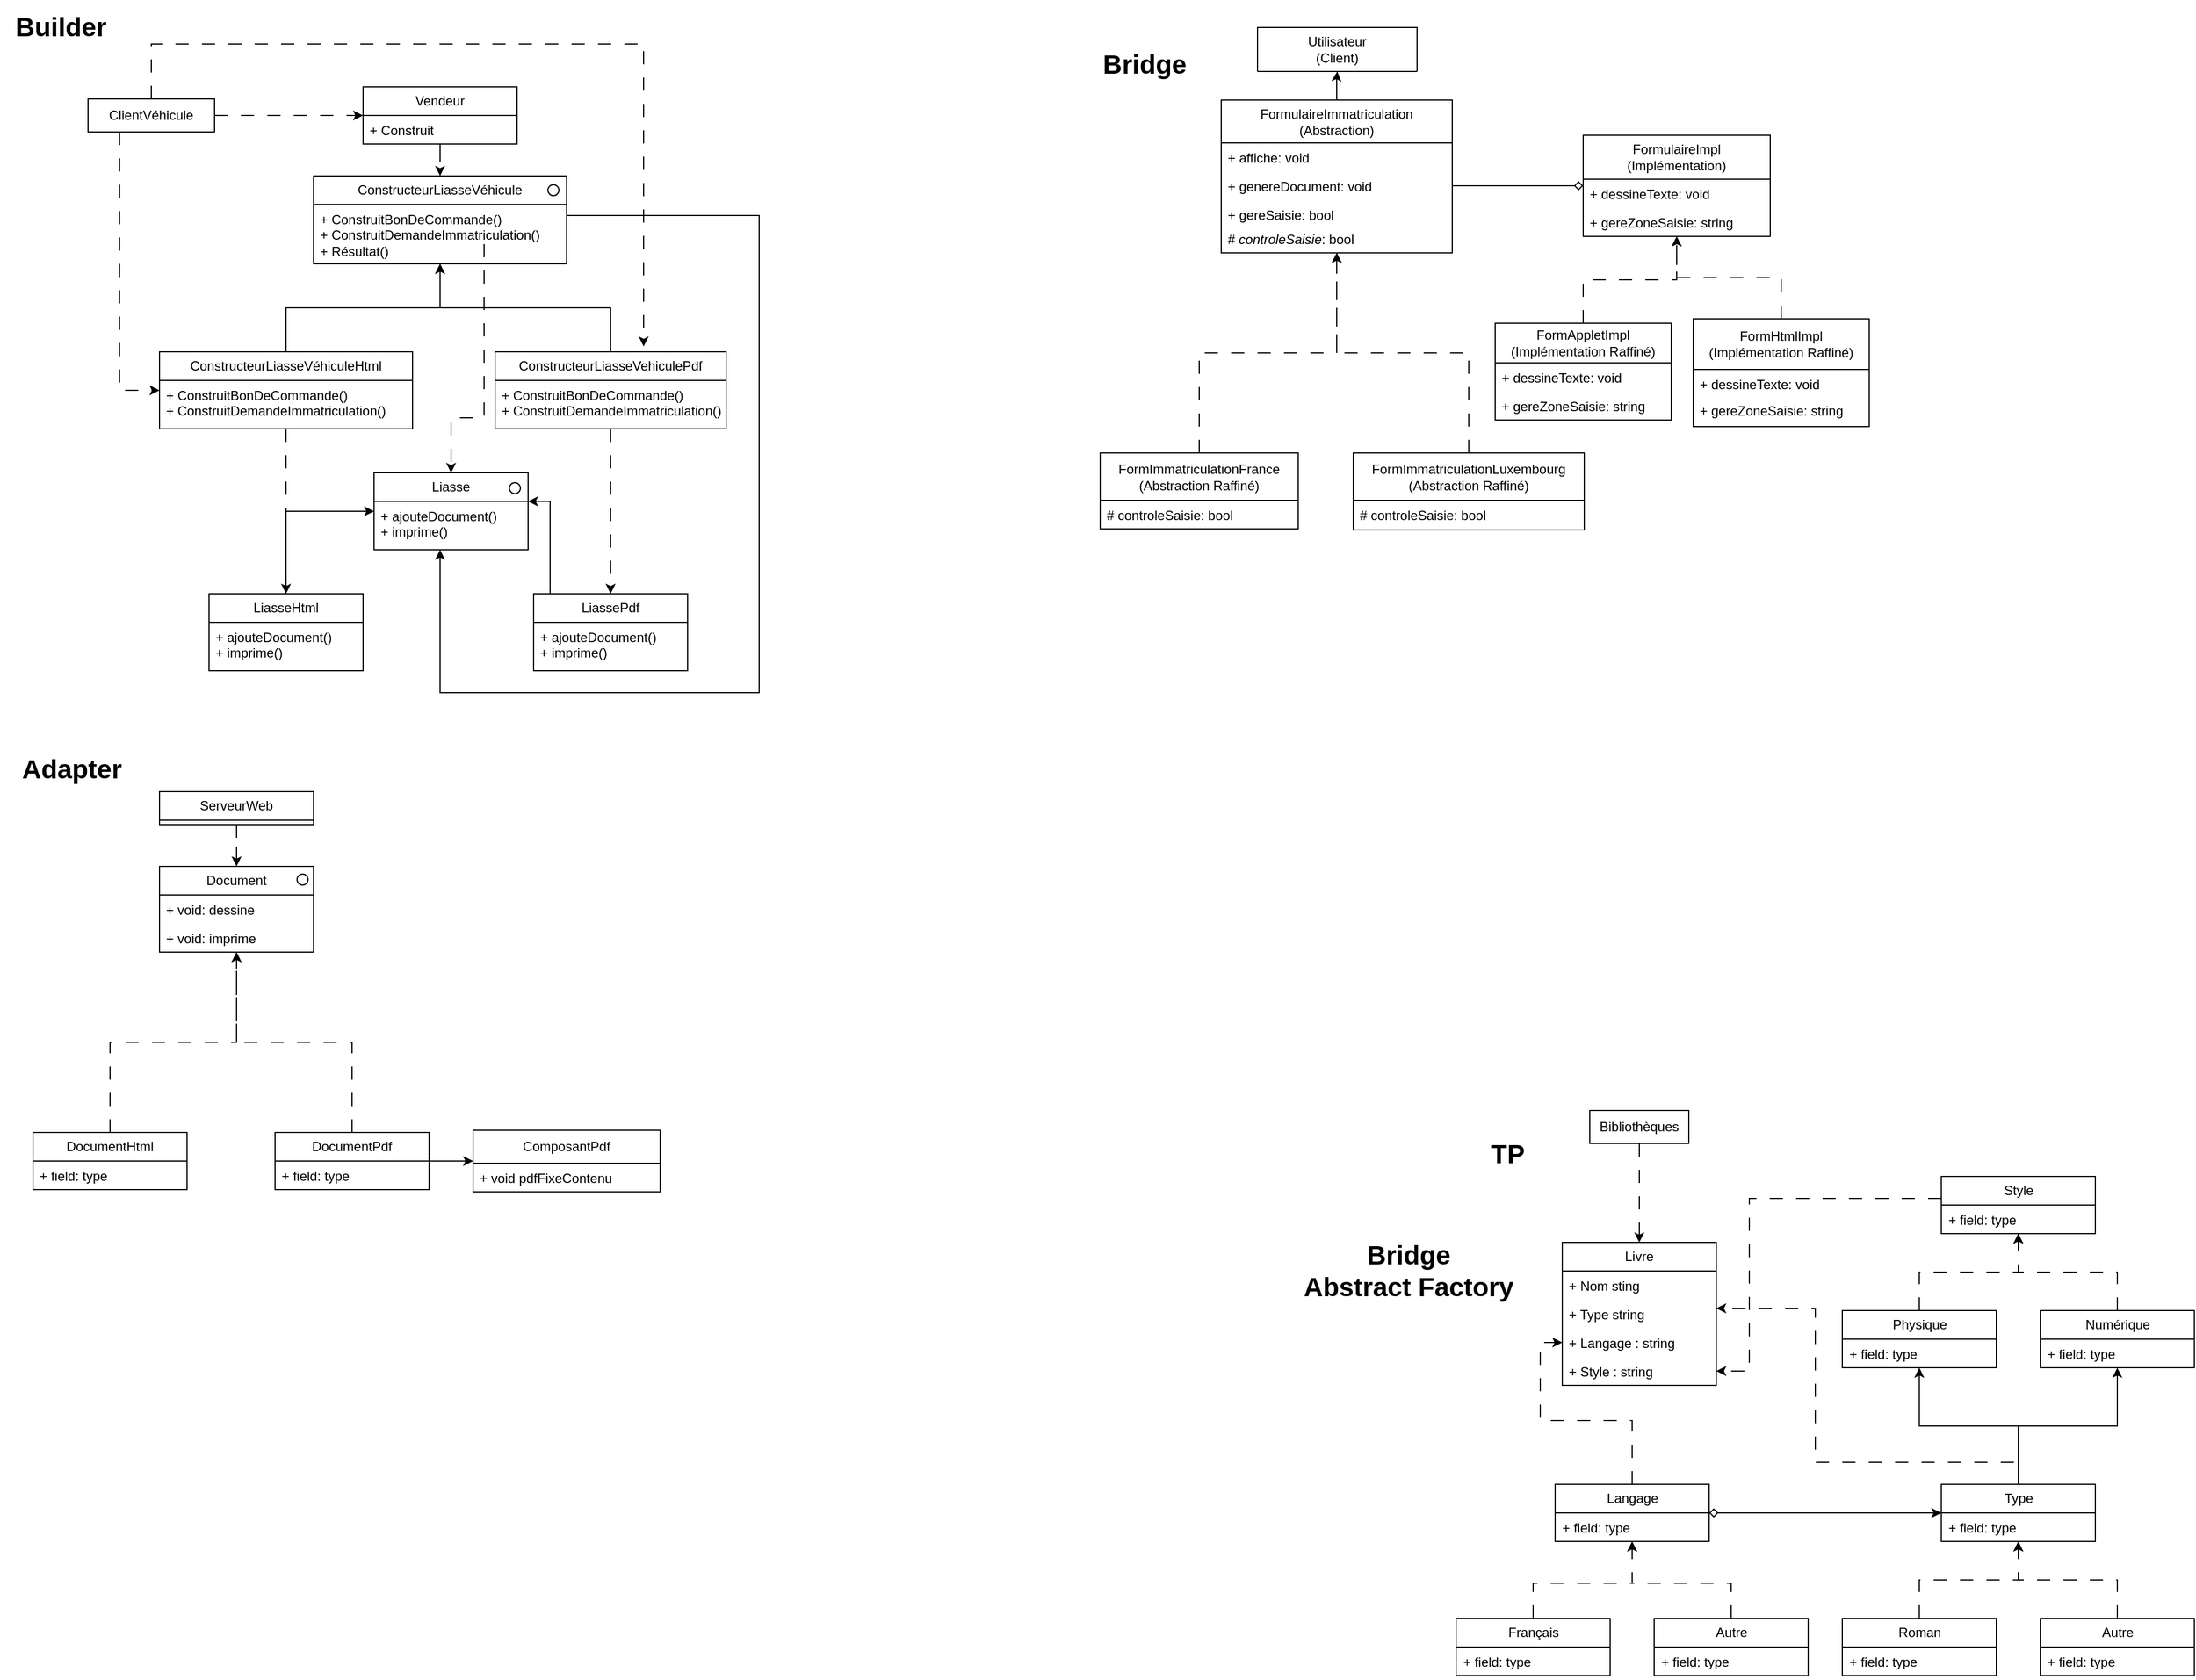 <mxfile version="22.1.4" type="device">
  <diagram name="Page-1" id="VkfnlF7qGmTDGDxlfwNi">
    <mxGraphModel dx="1500" dy="946" grid="1" gridSize="10" guides="1" tooltips="1" connect="1" arrows="1" fold="1" page="1" pageScale="1" pageWidth="1169" pageHeight="1654" background="none" math="0" shadow="0">
      <root>
        <mxCell id="0" />
        <mxCell id="1" parent="0" />
        <mxCell id="WMn6grZ0DW30NmEa86e4-182" style="edgeStyle=orthogonalEdgeStyle;rounded=0;orthogonalLoop=1;jettySize=auto;html=1;exitX=0.5;exitY=0;exitDx=0;exitDy=0;entryX=0.643;entryY=-0.069;entryDx=0;entryDy=0;entryPerimeter=0;dashed=1;dashPattern=12 12;" parent="1" source="WMn6grZ0DW30NmEa86e4-6" target="WMn6grZ0DW30NmEa86e4-174" edge="1">
          <mxGeometry relative="1" as="geometry">
            <mxPoint x="560" y="30" as="targetPoint" />
            <Array as="points">
              <mxPoint x="138" y="40" />
              <mxPoint x="585" y="40" />
            </Array>
          </mxGeometry>
        </mxCell>
        <mxCell id="WMn6grZ0DW30NmEa86e4-183" style="edgeStyle=orthogonalEdgeStyle;rounded=0;orthogonalLoop=1;jettySize=auto;html=1;exitX=0.25;exitY=1;exitDx=0;exitDy=0;entryX=0;entryY=0.5;entryDx=0;entryDy=0;dashed=1;dashPattern=12 12;" parent="1" source="WMn6grZ0DW30NmEa86e4-6" target="WMn6grZ0DW30NmEa86e4-172" edge="1">
          <mxGeometry relative="1" as="geometry" />
        </mxCell>
        <mxCell id="WMn6grZ0DW30NmEa86e4-195" style="edgeStyle=orthogonalEdgeStyle;rounded=0;orthogonalLoop=1;jettySize=auto;html=1;entryX=0;entryY=0.5;entryDx=0;entryDy=0;dashed=1;dashPattern=12 12;" parent="1" source="WMn6grZ0DW30NmEa86e4-6" target="WMn6grZ0DW30NmEa86e4-168" edge="1">
          <mxGeometry relative="1" as="geometry" />
        </mxCell>
        <mxCell id="WMn6grZ0DW30NmEa86e4-6" value="ClientVéhicule" style="html=1;whiteSpace=wrap;" parent="1" vertex="1">
          <mxGeometry x="80" y="90" width="115" height="30" as="geometry" />
        </mxCell>
        <mxCell id="WMn6grZ0DW30NmEa86e4-184" style="edgeStyle=orthogonalEdgeStyle;rounded=0;orthogonalLoop=1;jettySize=auto;html=1;entryX=0.5;entryY=0;entryDx=0;entryDy=0;dashed=1;dashPattern=12 12;" parent="1" source="WMn6grZ0DW30NmEa86e4-168" target="WMn6grZ0DW30NmEa86e4-170" edge="1">
          <mxGeometry relative="1" as="geometry" />
        </mxCell>
        <mxCell id="WMn6grZ0DW30NmEa86e4-168" value="Vendeur&lt;br&gt;" style="swimlane;fontStyle=0;childLayout=stackLayout;horizontal=1;startSize=26;fillColor=none;horizontalStack=0;resizeParent=1;resizeParentMax=0;resizeLast=0;collapsible=1;marginBottom=0;whiteSpace=wrap;html=1;" parent="1" vertex="1">
          <mxGeometry x="330" y="79" width="140" height="52" as="geometry" />
        </mxCell>
        <mxCell id="WMn6grZ0DW30NmEa86e4-169" value="+ Construit" style="text;strokeColor=none;fillColor=none;align=left;verticalAlign=top;spacingLeft=4;spacingRight=4;overflow=hidden;rotatable=0;points=[[0,0.5],[1,0.5]];portConstraint=eastwest;whiteSpace=wrap;html=1;" parent="WMn6grZ0DW30NmEa86e4-168" vertex="1">
          <mxGeometry y="26" width="140" height="26" as="geometry" />
        </mxCell>
        <mxCell id="WMn6grZ0DW30NmEa86e4-192" style="edgeStyle=orthogonalEdgeStyle;rounded=0;orthogonalLoop=1;jettySize=auto;html=1;" parent="1" source="WMn6grZ0DW30NmEa86e4-170" target="WMn6grZ0DW30NmEa86e4-176" edge="1">
          <mxGeometry relative="1" as="geometry">
            <mxPoint x="400" y="630" as="targetPoint" />
            <Array as="points">
              <mxPoint x="690" y="196" />
              <mxPoint x="690" y="630" />
              <mxPoint x="400" y="630" />
            </Array>
          </mxGeometry>
        </mxCell>
        <mxCell id="WMn6grZ0DW30NmEa86e4-170" value="ConstructeurLiasseVéhicule&lt;br&gt;" style="swimlane;fontStyle=0;childLayout=stackLayout;horizontal=1;startSize=26;fillColor=none;horizontalStack=0;resizeParent=1;resizeParentMax=0;resizeLast=0;collapsible=1;marginBottom=0;whiteSpace=wrap;html=1;" parent="1" vertex="1">
          <mxGeometry x="285" y="160" width="230" height="80" as="geometry" />
        </mxCell>
        <mxCell id="WMn6grZ0DW30NmEa86e4-171" value="+ ConstruitBonDeCommande()&lt;br&gt;+ ConstruitDemandeImmatriculation()&lt;br&gt;+ Résultat()" style="text;strokeColor=none;fillColor=none;align=left;verticalAlign=top;spacingLeft=4;spacingRight=4;overflow=hidden;rotatable=0;points=[[0,0.5],[1,0.5]];portConstraint=eastwest;whiteSpace=wrap;html=1;" parent="WMn6grZ0DW30NmEa86e4-170" vertex="1">
          <mxGeometry y="26" width="230" height="54" as="geometry" />
        </mxCell>
        <mxCell id="WMn6grZ0DW30NmEa86e4-185" style="edgeStyle=orthogonalEdgeStyle;rounded=0;orthogonalLoop=1;jettySize=auto;html=1;" parent="1" source="WMn6grZ0DW30NmEa86e4-172" target="WMn6grZ0DW30NmEa86e4-170" edge="1">
          <mxGeometry relative="1" as="geometry" />
        </mxCell>
        <mxCell id="WMn6grZ0DW30NmEa86e4-189" style="edgeStyle=orthogonalEdgeStyle;rounded=0;orthogonalLoop=1;jettySize=auto;html=1;entryX=0.5;entryY=0;entryDx=0;entryDy=0;dashed=1;dashPattern=12 12;" parent="1" source="WMn6grZ0DW30NmEa86e4-172" target="WMn6grZ0DW30NmEa86e4-178" edge="1">
          <mxGeometry relative="1" as="geometry" />
        </mxCell>
        <mxCell id="WMn6grZ0DW30NmEa86e4-172" value="ConstructeurLiasseVéhiculeHtml" style="swimlane;fontStyle=0;childLayout=stackLayout;horizontal=1;startSize=26;fillColor=none;horizontalStack=0;resizeParent=1;resizeParentMax=0;resizeLast=0;collapsible=1;marginBottom=0;whiteSpace=wrap;html=1;" parent="1" vertex="1">
          <mxGeometry x="145" y="320" width="230" height="70" as="geometry" />
        </mxCell>
        <mxCell id="WMn6grZ0DW30NmEa86e4-173" value="+ ConstruitBonDeCommande()&lt;br style=&quot;border-color: var(--border-color);&quot;&gt;+ ConstruitDemandeImmatriculation()" style="text;strokeColor=none;fillColor=none;align=left;verticalAlign=top;spacingLeft=4;spacingRight=4;overflow=hidden;rotatable=0;points=[[0,0.5],[1,0.5]];portConstraint=eastwest;whiteSpace=wrap;html=1;" parent="WMn6grZ0DW30NmEa86e4-172" vertex="1">
          <mxGeometry y="26" width="230" height="44" as="geometry" />
        </mxCell>
        <mxCell id="WMn6grZ0DW30NmEa86e4-186" style="edgeStyle=orthogonalEdgeStyle;rounded=0;orthogonalLoop=1;jettySize=auto;html=1;exitX=0.5;exitY=0;exitDx=0;exitDy=0;" parent="1" source="WMn6grZ0DW30NmEa86e4-174" target="WMn6grZ0DW30NmEa86e4-170" edge="1">
          <mxGeometry relative="1" as="geometry" />
        </mxCell>
        <mxCell id="WMn6grZ0DW30NmEa86e4-188" style="edgeStyle=orthogonalEdgeStyle;rounded=0;orthogonalLoop=1;jettySize=auto;html=1;entryX=0.5;entryY=0;entryDx=0;entryDy=0;dashed=1;dashPattern=12 12;" parent="1" source="WMn6grZ0DW30NmEa86e4-174" target="WMn6grZ0DW30NmEa86e4-180" edge="1">
          <mxGeometry relative="1" as="geometry" />
        </mxCell>
        <mxCell id="WMn6grZ0DW30NmEa86e4-174" value="ConstructeurLiasseVehiculePdf" style="swimlane;fontStyle=0;childLayout=stackLayout;horizontal=1;startSize=26;fillColor=none;horizontalStack=0;resizeParent=1;resizeParentMax=0;resizeLast=0;collapsible=1;marginBottom=0;whiteSpace=wrap;html=1;" parent="1" vertex="1">
          <mxGeometry x="450" y="320" width="210" height="70" as="geometry" />
        </mxCell>
        <mxCell id="WMn6grZ0DW30NmEa86e4-175" value="+ ConstruitBonDeCommande()&lt;br style=&quot;border-color: var(--border-color);&quot;&gt;+ ConstruitDemandeImmatriculation()" style="text;strokeColor=none;fillColor=none;align=left;verticalAlign=top;spacingLeft=4;spacingRight=4;overflow=hidden;rotatable=0;points=[[0,0.5],[1,0.5]];portConstraint=eastwest;whiteSpace=wrap;html=1;" parent="WMn6grZ0DW30NmEa86e4-174" vertex="1">
          <mxGeometry y="26" width="210" height="44" as="geometry" />
        </mxCell>
        <mxCell id="WMn6grZ0DW30NmEa86e4-176" value="Liasse" style="swimlane;fontStyle=0;childLayout=stackLayout;horizontal=1;startSize=26;fillColor=none;horizontalStack=0;resizeParent=1;resizeParentMax=0;resizeLast=0;collapsible=1;marginBottom=0;whiteSpace=wrap;html=1;" parent="1" vertex="1">
          <mxGeometry x="340" y="430" width="140" height="70" as="geometry" />
        </mxCell>
        <mxCell id="WMn6grZ0DW30NmEa86e4-177" value="+ ajouteDocument()&lt;br style=&quot;border-color: var(--border-color);&quot;&gt;+ imprime()" style="text;strokeColor=none;fillColor=none;align=left;verticalAlign=top;spacingLeft=4;spacingRight=4;overflow=hidden;rotatable=0;points=[[0,0.5],[1,0.5]];portConstraint=eastwest;whiteSpace=wrap;html=1;" parent="WMn6grZ0DW30NmEa86e4-176" vertex="1">
          <mxGeometry y="26" width="140" height="44" as="geometry" />
        </mxCell>
        <mxCell id="WMn6grZ0DW30NmEa86e4-194" style="edgeStyle=orthogonalEdgeStyle;rounded=0;orthogonalLoop=1;jettySize=auto;html=1;" parent="1" source="WMn6grZ0DW30NmEa86e4-178" target="WMn6grZ0DW30NmEa86e4-176" edge="1">
          <mxGeometry relative="1" as="geometry">
            <Array as="points">
              <mxPoint x="260" y="465" />
            </Array>
          </mxGeometry>
        </mxCell>
        <mxCell id="WMn6grZ0DW30NmEa86e4-178" value="LiasseHtml" style="swimlane;fontStyle=0;childLayout=stackLayout;horizontal=1;startSize=26;fillColor=none;horizontalStack=0;resizeParent=1;resizeParentMax=0;resizeLast=0;collapsible=1;marginBottom=0;whiteSpace=wrap;html=1;" parent="1" vertex="1">
          <mxGeometry x="190" y="540" width="140" height="70" as="geometry" />
        </mxCell>
        <mxCell id="WMn6grZ0DW30NmEa86e4-179" value="+ ajouteDocument()&lt;br&gt;+ imprime()" style="text;strokeColor=none;fillColor=none;align=left;verticalAlign=top;spacingLeft=4;spacingRight=4;overflow=hidden;rotatable=0;points=[[0,0.5],[1,0.5]];portConstraint=eastwest;whiteSpace=wrap;html=1;" parent="WMn6grZ0DW30NmEa86e4-178" vertex="1">
          <mxGeometry y="26" width="140" height="44" as="geometry" />
        </mxCell>
        <mxCell id="WMn6grZ0DW30NmEa86e4-190" style="edgeStyle=orthogonalEdgeStyle;rounded=0;orthogonalLoop=1;jettySize=auto;html=1;" parent="1" source="WMn6grZ0DW30NmEa86e4-180" target="WMn6grZ0DW30NmEa86e4-176" edge="1">
          <mxGeometry relative="1" as="geometry">
            <Array as="points">
              <mxPoint x="500" y="456" />
            </Array>
          </mxGeometry>
        </mxCell>
        <mxCell id="WMn6grZ0DW30NmEa86e4-180" value="LiassePdf" style="swimlane;fontStyle=0;childLayout=stackLayout;horizontal=1;startSize=26;fillColor=none;horizontalStack=0;resizeParent=1;resizeParentMax=0;resizeLast=0;collapsible=1;marginBottom=0;whiteSpace=wrap;html=1;" parent="1" vertex="1">
          <mxGeometry x="485" y="540" width="140" height="70" as="geometry" />
        </mxCell>
        <mxCell id="WMn6grZ0DW30NmEa86e4-181" value="+ ajouteDocument()&lt;br style=&quot;border-color: var(--border-color);&quot;&gt;+ imprime()" style="text;strokeColor=none;fillColor=none;align=left;verticalAlign=top;spacingLeft=4;spacingRight=4;overflow=hidden;rotatable=0;points=[[0,0.5],[1,0.5]];portConstraint=eastwest;whiteSpace=wrap;html=1;" parent="WMn6grZ0DW30NmEa86e4-180" vertex="1">
          <mxGeometry y="26" width="140" height="44" as="geometry" />
        </mxCell>
        <mxCell id="WMn6grZ0DW30NmEa86e4-187" style="edgeStyle=orthogonalEdgeStyle;rounded=0;orthogonalLoop=1;jettySize=auto;html=1;entryX=0.5;entryY=0;entryDx=0;entryDy=0;dashed=1;dashPattern=12 12;" parent="1" edge="1">
          <mxGeometry relative="1" as="geometry">
            <mxPoint x="440" y="222" as="sourcePoint" />
            <mxPoint x="410" y="430" as="targetPoint" />
            <Array as="points">
              <mxPoint x="440" y="380" />
              <mxPoint x="410" y="380" />
            </Array>
          </mxGeometry>
        </mxCell>
        <mxCell id="WMn6grZ0DW30NmEa86e4-197" value="" style="ellipse;whiteSpace=wrap;html=1;aspect=fixed;" parent="1" vertex="1">
          <mxGeometry x="498" y="168" width="10" height="10" as="geometry" />
        </mxCell>
        <mxCell id="WMn6grZ0DW30NmEa86e4-198" value="" style="ellipse;whiteSpace=wrap;html=1;aspect=fixed;" parent="1" vertex="1">
          <mxGeometry x="463" y="439" width="10" height="10" as="geometry" />
        </mxCell>
        <mxCell id="WMn6grZ0DW30NmEa86e4-200" value="Builder" style="text;strokeColor=none;fillColor=none;html=1;fontSize=24;fontStyle=1;verticalAlign=middle;align=center;" parent="1" vertex="1">
          <mxGeometry width="110" height="50" as="geometry" />
        </mxCell>
        <mxCell id="WMn6grZ0DW30NmEa86e4-201" value="Adapter" style="text;strokeColor=none;fillColor=none;html=1;fontSize=24;fontStyle=1;verticalAlign=middle;align=center;" parent="1" vertex="1">
          <mxGeometry y="680" width="130" height="40" as="geometry" />
        </mxCell>
        <mxCell id="WMn6grZ0DW30NmEa86e4-226" style="edgeStyle=orthogonalEdgeStyle;rounded=0;orthogonalLoop=1;jettySize=auto;html=1;dashed=1;dashPattern=12 12;" parent="1" source="WMn6grZ0DW30NmEa86e4-202" target="WMn6grZ0DW30NmEa86e4-206" edge="1">
          <mxGeometry relative="1" as="geometry" />
        </mxCell>
        <mxCell id="WMn6grZ0DW30NmEa86e4-202" value="ServeurWeb" style="swimlane;fontStyle=0;childLayout=stackLayout;horizontal=1;startSize=26;fillColor=none;horizontalStack=0;resizeParent=1;resizeParentMax=0;resizeLast=0;collapsible=1;marginBottom=0;whiteSpace=wrap;html=1;" parent="1" vertex="1">
          <mxGeometry x="145" y="720" width="140" height="30" as="geometry" />
        </mxCell>
        <mxCell id="WMn6grZ0DW30NmEa86e4-206" value="Document" style="swimlane;fontStyle=0;childLayout=stackLayout;horizontal=1;startSize=26;fillColor=none;horizontalStack=0;resizeParent=1;resizeParentMax=0;resizeLast=0;collapsible=1;marginBottom=0;whiteSpace=wrap;html=1;" parent="1" vertex="1">
          <mxGeometry x="145" y="788" width="140" height="78" as="geometry" />
        </mxCell>
        <mxCell id="WMn6grZ0DW30NmEa86e4-207" value="+ void: dessine" style="text;strokeColor=none;fillColor=none;align=left;verticalAlign=top;spacingLeft=4;spacingRight=4;overflow=hidden;rotatable=0;points=[[0,0.5],[1,0.5]];portConstraint=eastwest;whiteSpace=wrap;html=1;" parent="WMn6grZ0DW30NmEa86e4-206" vertex="1">
          <mxGeometry y="26" width="140" height="26" as="geometry" />
        </mxCell>
        <mxCell id="WMn6grZ0DW30NmEa86e4-208" value="+ void: imprime" style="text;strokeColor=none;fillColor=none;align=left;verticalAlign=top;spacingLeft=4;spacingRight=4;overflow=hidden;rotatable=0;points=[[0,0.5],[1,0.5]];portConstraint=eastwest;whiteSpace=wrap;html=1;" parent="WMn6grZ0DW30NmEa86e4-206" vertex="1">
          <mxGeometry y="52" width="140" height="26" as="geometry" />
        </mxCell>
        <mxCell id="WMn6grZ0DW30NmEa86e4-210" value="ComposantPdf" style="swimlane;fontStyle=0;childLayout=stackLayout;horizontal=1;startSize=30;fillColor=none;horizontalStack=0;resizeParent=1;resizeParentMax=0;resizeLast=0;collapsible=1;marginBottom=0;whiteSpace=wrap;html=1;" parent="1" vertex="1">
          <mxGeometry x="430" y="1028" width="170" height="56" as="geometry" />
        </mxCell>
        <mxCell id="WMn6grZ0DW30NmEa86e4-212" value="+&amp;nbsp;void pdfFixeContenu" style="text;strokeColor=none;fillColor=none;align=left;verticalAlign=top;spacingLeft=4;spacingRight=4;overflow=hidden;rotatable=0;points=[[0,0.5],[1,0.5]];portConstraint=eastwest;whiteSpace=wrap;html=1;" parent="WMn6grZ0DW30NmEa86e4-210" vertex="1">
          <mxGeometry y="30" width="170" height="26" as="geometry" />
        </mxCell>
        <mxCell id="WMn6grZ0DW30NmEa86e4-224" style="edgeStyle=orthogonalEdgeStyle;rounded=0;orthogonalLoop=1;jettySize=auto;html=1;dashed=1;dashPattern=12 12;" parent="1" source="WMn6grZ0DW30NmEa86e4-214" target="WMn6grZ0DW30NmEa86e4-206" edge="1">
          <mxGeometry relative="1" as="geometry" />
        </mxCell>
        <mxCell id="WMn6grZ0DW30NmEa86e4-214" value="DocumentHtml" style="swimlane;fontStyle=0;childLayout=stackLayout;horizontal=1;startSize=26;fillColor=none;horizontalStack=0;resizeParent=1;resizeParentMax=0;resizeLast=0;collapsible=1;marginBottom=0;whiteSpace=wrap;html=1;" parent="1" vertex="1">
          <mxGeometry x="30" y="1030" width="140" height="52" as="geometry" />
        </mxCell>
        <mxCell id="WMn6grZ0DW30NmEa86e4-215" value="+ field: type" style="text;strokeColor=none;fillColor=none;align=left;verticalAlign=top;spacingLeft=4;spacingRight=4;overflow=hidden;rotatable=0;points=[[0,0.5],[1,0.5]];portConstraint=eastwest;whiteSpace=wrap;html=1;" parent="WMn6grZ0DW30NmEa86e4-214" vertex="1">
          <mxGeometry y="26" width="140" height="26" as="geometry" />
        </mxCell>
        <mxCell id="WMn6grZ0DW30NmEa86e4-223" style="edgeStyle=orthogonalEdgeStyle;rounded=0;orthogonalLoop=1;jettySize=auto;html=1;exitX=0.5;exitY=0;exitDx=0;exitDy=0;dashed=1;dashPattern=12 12;" parent="1" source="WMn6grZ0DW30NmEa86e4-218" target="WMn6grZ0DW30NmEa86e4-206" edge="1">
          <mxGeometry relative="1" as="geometry" />
        </mxCell>
        <mxCell id="WMn6grZ0DW30NmEa86e4-229" style="edgeStyle=orthogonalEdgeStyle;rounded=0;orthogonalLoop=1;jettySize=auto;html=1;exitX=1;exitY=0.5;exitDx=0;exitDy=0;" parent="1" source="WMn6grZ0DW30NmEa86e4-218" target="WMn6grZ0DW30NmEa86e4-210" edge="1">
          <mxGeometry relative="1" as="geometry" />
        </mxCell>
        <mxCell id="WMn6grZ0DW30NmEa86e4-218" value="DocumentPdf" style="swimlane;fontStyle=0;childLayout=stackLayout;horizontal=1;startSize=26;fillColor=none;horizontalStack=0;resizeParent=1;resizeParentMax=0;resizeLast=0;collapsible=1;marginBottom=0;whiteSpace=wrap;html=1;" parent="1" vertex="1">
          <mxGeometry x="250" y="1030" width="140" height="52" as="geometry" />
        </mxCell>
        <mxCell id="WMn6grZ0DW30NmEa86e4-219" value="+ field: type" style="text;strokeColor=none;fillColor=none;align=left;verticalAlign=top;spacingLeft=4;spacingRight=4;overflow=hidden;rotatable=0;points=[[0,0.5],[1,0.5]];portConstraint=eastwest;whiteSpace=wrap;html=1;" parent="WMn6grZ0DW30NmEa86e4-218" vertex="1">
          <mxGeometry y="26" width="140" height="26" as="geometry" />
        </mxCell>
        <mxCell id="WMn6grZ0DW30NmEa86e4-228" value="" style="ellipse;whiteSpace=wrap;html=1;aspect=fixed;" parent="1" vertex="1">
          <mxGeometry x="270" y="795" width="10" height="10" as="geometry" />
        </mxCell>
        <mxCell id="WMn6grZ0DW30NmEa86e4-230" value="Bridge" style="text;strokeColor=none;fillColor=none;html=1;fontSize=24;fontStyle=1;verticalAlign=middle;align=center;" parent="1" vertex="1">
          <mxGeometry x="1000" y="39" width="80" height="40" as="geometry" />
        </mxCell>
        <mxCell id="WMn6grZ0DW30NmEa86e4-231" value="Utilisateur&lt;br&gt;(Client)" style="swimlane;fontStyle=0;childLayout=stackLayout;horizontal=1;startSize=40;fillColor=none;horizontalStack=0;resizeParent=1;resizeParentMax=0;resizeLast=0;collapsible=1;marginBottom=0;whiteSpace=wrap;html=1;" parent="1" vertex="1">
          <mxGeometry x="1143" y="25" width="145" height="40" as="geometry" />
        </mxCell>
        <mxCell id="WMn6grZ0DW30NmEa86e4-271" style="edgeStyle=orthogonalEdgeStyle;rounded=0;orthogonalLoop=1;jettySize=auto;html=1;dashed=1;dashPattern=12 12;" parent="1" source="WMn6grZ0DW30NmEa86e4-235" target="WMn6grZ0DW30NmEa86e4-248" edge="1">
          <mxGeometry relative="1" as="geometry" />
        </mxCell>
        <mxCell id="WMn6grZ0DW30NmEa86e4-235" value="FormImmatriculationFrance&lt;br&gt;(Abstraction Raffiné)" style="swimlane;fontStyle=0;childLayout=stackLayout;horizontal=1;startSize=43;fillColor=none;horizontalStack=0;resizeParent=1;resizeParentMax=0;resizeLast=0;collapsible=1;marginBottom=0;whiteSpace=wrap;html=1;" parent="1" vertex="1">
          <mxGeometry x="1000" y="412" width="180" height="69" as="geometry" />
        </mxCell>
        <mxCell id="WMn6grZ0DW30NmEa86e4-236" value="# controleSaisie: bool" style="text;strokeColor=none;fillColor=none;align=left;verticalAlign=top;spacingLeft=4;spacingRight=4;overflow=hidden;rotatable=0;points=[[0,0.5],[1,0.5]];portConstraint=eastwest;whiteSpace=wrap;html=1;" parent="WMn6grZ0DW30NmEa86e4-235" vertex="1">
          <mxGeometry y="43" width="180" height="26" as="geometry" />
        </mxCell>
        <mxCell id="WMn6grZ0DW30NmEa86e4-257" style="edgeStyle=orthogonalEdgeStyle;rounded=0;orthogonalLoop=1;jettySize=auto;html=1;dashed=1;dashPattern=12 12;" parent="1" source="WMn6grZ0DW30NmEa86e4-239" target="WMn6grZ0DW30NmEa86e4-252" edge="1">
          <mxGeometry relative="1" as="geometry" />
        </mxCell>
        <mxCell id="WMn6grZ0DW30NmEa86e4-239" value="FormHtmlImpl&lt;br&gt;(Implémentation Raffiné)" style="swimlane;fontStyle=0;childLayout=stackLayout;horizontal=1;startSize=46;fillColor=none;horizontalStack=0;resizeParent=1;resizeParentMax=0;resizeLast=0;collapsible=1;marginBottom=0;whiteSpace=wrap;html=1;" parent="1" vertex="1">
          <mxGeometry x="1539" y="290" width="160" height="98" as="geometry" />
        </mxCell>
        <mxCell id="WMn6grZ0DW30NmEa86e4-240" value="+ dessineTexte: void" style="text;strokeColor=none;fillColor=none;align=left;verticalAlign=top;spacingLeft=4;spacingRight=4;overflow=hidden;rotatable=0;points=[[0,0.5],[1,0.5]];portConstraint=eastwest;whiteSpace=wrap;html=1;" parent="WMn6grZ0DW30NmEa86e4-239" vertex="1">
          <mxGeometry y="46" width="160" height="24" as="geometry" />
        </mxCell>
        <mxCell id="WMn6grZ0DW30NmEa86e4-241" value="+&amp;nbsp;gereZoneSaisie: string" style="text;strokeColor=none;fillColor=none;align=left;verticalAlign=top;spacingLeft=4;spacingRight=4;overflow=hidden;rotatable=0;points=[[0,0.5],[1,0.5]];portConstraint=eastwest;whiteSpace=wrap;html=1;" parent="WMn6grZ0DW30NmEa86e4-239" vertex="1">
          <mxGeometry y="70" width="160" height="28" as="geometry" />
        </mxCell>
        <mxCell id="WMn6grZ0DW30NmEa86e4-270" style="edgeStyle=orthogonalEdgeStyle;rounded=0;orthogonalLoop=1;jettySize=auto;html=1;dashed=1;dashPattern=12 12;" parent="1" source="WMn6grZ0DW30NmEa86e4-242" target="WMn6grZ0DW30NmEa86e4-248" edge="1">
          <mxGeometry relative="1" as="geometry" />
        </mxCell>
        <mxCell id="WMn6grZ0DW30NmEa86e4-242" value="FormImmatriculationLuxembourg&lt;br&gt;(Abstraction Raffiné)" style="swimlane;fontStyle=0;childLayout=stackLayout;horizontal=1;startSize=43;fillColor=none;horizontalStack=0;resizeParent=1;resizeParentMax=0;resizeLast=0;collapsible=1;marginBottom=0;whiteSpace=wrap;html=1;" parent="1" vertex="1">
          <mxGeometry x="1230" y="412" width="210" height="70" as="geometry" />
        </mxCell>
        <mxCell id="WMn6grZ0DW30NmEa86e4-243" value="# controleSaisie&lt;span style=&quot;background-color: initial;&quot;&gt;: bool&lt;/span&gt;" style="text;strokeColor=none;fillColor=none;align=left;verticalAlign=top;spacingLeft=4;spacingRight=4;overflow=hidden;rotatable=0;points=[[0,0.5],[1,0.5]];portConstraint=eastwest;whiteSpace=wrap;html=1;" parent="WMn6grZ0DW30NmEa86e4-242" vertex="1">
          <mxGeometry y="43" width="210" height="27" as="geometry" />
        </mxCell>
        <mxCell id="WMn6grZ0DW30NmEa86e4-265" style="edgeStyle=orthogonalEdgeStyle;rounded=0;orthogonalLoop=1;jettySize=auto;html=1;dashed=1;dashPattern=12 12;" parent="1" source="WMn6grZ0DW30NmEa86e4-245" target="WMn6grZ0DW30NmEa86e4-252" edge="1">
          <mxGeometry relative="1" as="geometry" />
        </mxCell>
        <mxCell id="WMn6grZ0DW30NmEa86e4-245" value="FormAppletImpl&lt;br&gt;(Implémentation Raffiné)" style="swimlane;fontStyle=0;childLayout=stackLayout;horizontal=1;startSize=36;fillColor=none;horizontalStack=0;resizeParent=1;resizeParentMax=0;resizeLast=0;collapsible=1;marginBottom=0;whiteSpace=wrap;html=1;" parent="1" vertex="1">
          <mxGeometry x="1359" y="294" width="160" height="88" as="geometry" />
        </mxCell>
        <mxCell id="WMn6grZ0DW30NmEa86e4-246" value="+ dessineTexte: void" style="text;strokeColor=none;fillColor=none;align=left;verticalAlign=top;spacingLeft=4;spacingRight=4;overflow=hidden;rotatable=0;points=[[0,0.5],[1,0.5]];portConstraint=eastwest;whiteSpace=wrap;html=1;" parent="WMn6grZ0DW30NmEa86e4-245" vertex="1">
          <mxGeometry y="36" width="160" height="26" as="geometry" />
        </mxCell>
        <mxCell id="WMn6grZ0DW30NmEa86e4-247" value="+&amp;nbsp;gereZoneSaisie: string" style="text;strokeColor=none;fillColor=none;align=left;verticalAlign=top;spacingLeft=4;spacingRight=4;overflow=hidden;rotatable=0;points=[[0,0.5],[1,0.5]];portConstraint=eastwest;whiteSpace=wrap;html=1;" parent="WMn6grZ0DW30NmEa86e4-245" vertex="1">
          <mxGeometry y="62" width="160" height="26" as="geometry" />
        </mxCell>
        <mxCell id="WMn6grZ0DW30NmEa86e4-261" style="edgeStyle=orthogonalEdgeStyle;rounded=0;orthogonalLoop=1;jettySize=auto;html=1;" parent="1" source="WMn6grZ0DW30NmEa86e4-248" target="WMn6grZ0DW30NmEa86e4-231" edge="1">
          <mxGeometry relative="1" as="geometry" />
        </mxCell>
        <mxCell id="WMn6grZ0DW30NmEa86e4-248" value="FormulaireImmatriculation&lt;br&gt;(Abstraction)" style="swimlane;fontStyle=0;childLayout=stackLayout;horizontal=1;startSize=39;fillColor=none;horizontalStack=0;resizeParent=1;resizeParentMax=0;resizeLast=0;collapsible=1;marginBottom=0;whiteSpace=wrap;html=1;" parent="1" vertex="1">
          <mxGeometry x="1110" y="91" width="210" height="139" as="geometry" />
        </mxCell>
        <mxCell id="WMn6grZ0DW30NmEa86e4-249" value="+&amp;nbsp;affiche&lt;span style=&quot;background-color: initial;&quot;&gt;: void&lt;/span&gt;" style="text;strokeColor=none;fillColor=none;align=left;verticalAlign=top;spacingLeft=4;spacingRight=4;overflow=hidden;rotatable=0;points=[[0,0.5],[1,0.5]];portConstraint=eastwest;whiteSpace=wrap;html=1;" parent="WMn6grZ0DW30NmEa86e4-248" vertex="1">
          <mxGeometry y="39" width="210" height="26" as="geometry" />
        </mxCell>
        <mxCell id="WMn6grZ0DW30NmEa86e4-250" value="+&amp;nbsp;genereDocument&lt;span style=&quot;background-color: initial;&quot;&gt;: void&lt;/span&gt;" style="text;strokeColor=none;fillColor=none;align=left;verticalAlign=top;spacingLeft=4;spacingRight=4;overflow=hidden;rotatable=0;points=[[0,0.5],[1,0.5]];portConstraint=eastwest;whiteSpace=wrap;html=1;" parent="WMn6grZ0DW30NmEa86e4-248" vertex="1">
          <mxGeometry y="65" width="210" height="26" as="geometry" />
        </mxCell>
        <mxCell id="WMn6grZ0DW30NmEa86e4-251" value="+&amp;nbsp;gereSaisie&lt;span style=&quot;background-color: initial;&quot;&gt;: bool&lt;/span&gt;" style="text;strokeColor=none;fillColor=none;align=left;verticalAlign=top;spacingLeft=4;spacingRight=4;overflow=hidden;rotatable=0;points=[[0,0.5],[1,0.5]];portConstraint=eastwest;whiteSpace=wrap;html=1;" parent="WMn6grZ0DW30NmEa86e4-248" vertex="1">
          <mxGeometry y="91" width="210" height="22" as="geometry" />
        </mxCell>
        <mxCell id="WMn6grZ0DW30NmEa86e4-266" value="# &lt;i&gt;controleSaisie&lt;/i&gt;&lt;span style=&quot;background-color: initial;&quot;&gt;: bool&lt;/span&gt;" style="text;strokeColor=none;fillColor=none;align=left;verticalAlign=top;spacingLeft=4;spacingRight=4;overflow=hidden;rotatable=0;points=[[0,0.5],[1,0.5]];portConstraint=eastwest;whiteSpace=wrap;html=1;" parent="WMn6grZ0DW30NmEa86e4-248" vertex="1">
          <mxGeometry y="113" width="210" height="26" as="geometry" />
        </mxCell>
        <mxCell id="WMn6grZ0DW30NmEa86e4-252" value="FormulaireImpl&lt;br&gt;(Implémentation)" style="swimlane;fontStyle=0;childLayout=stackLayout;horizontal=1;startSize=40;fillColor=none;horizontalStack=0;resizeParent=1;resizeParentMax=0;resizeLast=0;collapsible=1;marginBottom=0;whiteSpace=wrap;html=1;" parent="1" vertex="1">
          <mxGeometry x="1439" y="123" width="170" height="92" as="geometry" />
        </mxCell>
        <mxCell id="WMn6grZ0DW30NmEa86e4-254" value="+ dessineTexte: void" style="text;strokeColor=none;fillColor=none;align=left;verticalAlign=top;spacingLeft=4;spacingRight=4;overflow=hidden;rotatable=0;points=[[0,0.5],[1,0.5]];portConstraint=eastwest;whiteSpace=wrap;html=1;" parent="WMn6grZ0DW30NmEa86e4-252" vertex="1">
          <mxGeometry y="40" width="170" height="26" as="geometry" />
        </mxCell>
        <mxCell id="WMn6grZ0DW30NmEa86e4-255" value="+&amp;nbsp;gereZoneSaisie: string" style="text;strokeColor=none;fillColor=none;align=left;verticalAlign=top;spacingLeft=4;spacingRight=4;overflow=hidden;rotatable=0;points=[[0,0.5],[1,0.5]];portConstraint=eastwest;whiteSpace=wrap;html=1;" parent="WMn6grZ0DW30NmEa86e4-252" vertex="1">
          <mxGeometry y="66" width="170" height="26" as="geometry" />
        </mxCell>
        <mxCell id="WMn6grZ0DW30NmEa86e4-272" style="edgeStyle=orthogonalEdgeStyle;rounded=0;orthogonalLoop=1;jettySize=auto;html=1;endArrow=diamond;endFill=0;" parent="1" source="WMn6grZ0DW30NmEa86e4-250" target="WMn6grZ0DW30NmEa86e4-252" edge="1">
          <mxGeometry relative="1" as="geometry" />
        </mxCell>
        <mxCell id="4hhJWAARBsWQ5uBNUK1--1" value="TP" style="text;strokeColor=none;fillColor=none;html=1;fontSize=24;fontStyle=1;verticalAlign=middle;align=center;" vertex="1" parent="1">
          <mxGeometry x="1320" y="1030" width="100" height="40" as="geometry" />
        </mxCell>
        <mxCell id="4hhJWAARBsWQ5uBNUK1--55" style="edgeStyle=orthogonalEdgeStyle;rounded=0;orthogonalLoop=1;jettySize=auto;html=1;dashed=1;dashPattern=12 12;" edge="1" parent="1" source="4hhJWAARBsWQ5uBNUK1--4" target="4hhJWAARBsWQ5uBNUK1--50">
          <mxGeometry relative="1" as="geometry" />
        </mxCell>
        <mxCell id="4hhJWAARBsWQ5uBNUK1--4" value="Bibliothèques" style="html=1;whiteSpace=wrap;" vertex="1" parent="1">
          <mxGeometry x="1445" y="1010" width="90" height="30" as="geometry" />
        </mxCell>
        <mxCell id="4hhJWAARBsWQ5uBNUK1--34" style="edgeStyle=orthogonalEdgeStyle;rounded=0;orthogonalLoop=1;jettySize=auto;html=1;startArrow=diamond;startFill=0;" edge="1" parent="1" source="4hhJWAARBsWQ5uBNUK1--6" target="4hhJWAARBsWQ5uBNUK1--10">
          <mxGeometry relative="1" as="geometry" />
        </mxCell>
        <mxCell id="4hhJWAARBsWQ5uBNUK1--56" style="edgeStyle=orthogonalEdgeStyle;rounded=0;orthogonalLoop=1;jettySize=auto;html=1;dashed=1;dashPattern=12 12;" edge="1" parent="1" source="4hhJWAARBsWQ5uBNUK1--6" target="4hhJWAARBsWQ5uBNUK1--54">
          <mxGeometry relative="1" as="geometry" />
        </mxCell>
        <mxCell id="4hhJWAARBsWQ5uBNUK1--6" value="Langage" style="swimlane;fontStyle=0;childLayout=stackLayout;horizontal=1;startSize=26;fillColor=none;horizontalStack=0;resizeParent=1;resizeParentMax=0;resizeLast=0;collapsible=1;marginBottom=0;whiteSpace=wrap;html=1;" vertex="1" parent="1">
          <mxGeometry x="1413.5" y="1350" width="140" height="52" as="geometry" />
        </mxCell>
        <mxCell id="4hhJWAARBsWQ5uBNUK1--9" value="+ field: type" style="text;strokeColor=none;fillColor=none;align=left;verticalAlign=top;spacingLeft=4;spacingRight=4;overflow=hidden;rotatable=0;points=[[0,0.5],[1,0.5]];portConstraint=eastwest;whiteSpace=wrap;html=1;" vertex="1" parent="4hhJWAARBsWQ5uBNUK1--6">
          <mxGeometry y="26" width="140" height="26" as="geometry" />
        </mxCell>
        <mxCell id="4hhJWAARBsWQ5uBNUK1--47" style="edgeStyle=orthogonalEdgeStyle;rounded=0;orthogonalLoop=1;jettySize=auto;html=1;" edge="1" parent="1" source="4hhJWAARBsWQ5uBNUK1--10" target="4hhJWAARBsWQ5uBNUK1--41">
          <mxGeometry relative="1" as="geometry" />
        </mxCell>
        <mxCell id="4hhJWAARBsWQ5uBNUK1--48" style="edgeStyle=orthogonalEdgeStyle;rounded=0;orthogonalLoop=1;jettySize=auto;html=1;" edge="1" parent="1" source="4hhJWAARBsWQ5uBNUK1--10" target="4hhJWAARBsWQ5uBNUK1--38">
          <mxGeometry relative="1" as="geometry" />
        </mxCell>
        <mxCell id="4hhJWAARBsWQ5uBNUK1--58" style="edgeStyle=orthogonalEdgeStyle;rounded=0;orthogonalLoop=1;jettySize=auto;html=1;dashed=1;dashPattern=12 12;" edge="1" parent="1" source="4hhJWAARBsWQ5uBNUK1--10" target="4hhJWAARBsWQ5uBNUK1--52">
          <mxGeometry relative="1" as="geometry">
            <Array as="points">
              <mxPoint x="1834" y="1330" />
              <mxPoint x="1650" y="1330" />
              <mxPoint x="1650" y="1190" />
            </Array>
          </mxGeometry>
        </mxCell>
        <mxCell id="4hhJWAARBsWQ5uBNUK1--10" value="Type" style="swimlane;fontStyle=0;childLayout=stackLayout;horizontal=1;startSize=26;fillColor=none;horizontalStack=0;resizeParent=1;resizeParentMax=0;resizeLast=0;collapsible=1;marginBottom=0;whiteSpace=wrap;html=1;" vertex="1" parent="1">
          <mxGeometry x="1764.5" y="1350" width="140" height="52" as="geometry" />
        </mxCell>
        <mxCell id="4hhJWAARBsWQ5uBNUK1--13" value="+ field: type" style="text;strokeColor=none;fillColor=none;align=left;verticalAlign=top;spacingLeft=4;spacingRight=4;overflow=hidden;rotatable=0;points=[[0,0.5],[1,0.5]];portConstraint=eastwest;whiteSpace=wrap;html=1;" vertex="1" parent="4hhJWAARBsWQ5uBNUK1--10">
          <mxGeometry y="26" width="140" height="26" as="geometry" />
        </mxCell>
        <mxCell id="4hhJWAARBsWQ5uBNUK1--22" style="edgeStyle=orthogonalEdgeStyle;rounded=0;orthogonalLoop=1;jettySize=auto;html=1;dashed=1;dashPattern=12 12;" edge="1" parent="1" source="4hhJWAARBsWQ5uBNUK1--14" target="4hhJWAARBsWQ5uBNUK1--6">
          <mxGeometry relative="1" as="geometry">
            <Array as="points">
              <mxPoint x="1573.5" y="1440" />
              <mxPoint x="1483.5" y="1440" />
            </Array>
          </mxGeometry>
        </mxCell>
        <mxCell id="4hhJWAARBsWQ5uBNUK1--14" value="Autre" style="swimlane;fontStyle=0;childLayout=stackLayout;horizontal=1;startSize=26;fillColor=none;horizontalStack=0;resizeParent=1;resizeParentMax=0;resizeLast=0;collapsible=1;marginBottom=0;whiteSpace=wrap;html=1;" vertex="1" parent="1">
          <mxGeometry x="1503.5" y="1472" width="140" height="52" as="geometry" />
        </mxCell>
        <mxCell id="4hhJWAARBsWQ5uBNUK1--15" value="+ field: type" style="text;strokeColor=none;fillColor=none;align=left;verticalAlign=top;spacingLeft=4;spacingRight=4;overflow=hidden;rotatable=0;points=[[0,0.5],[1,0.5]];portConstraint=eastwest;whiteSpace=wrap;html=1;" vertex="1" parent="4hhJWAARBsWQ5uBNUK1--14">
          <mxGeometry y="26" width="140" height="26" as="geometry" />
        </mxCell>
        <mxCell id="4hhJWAARBsWQ5uBNUK1--21" style="edgeStyle=orthogonalEdgeStyle;rounded=0;orthogonalLoop=1;jettySize=auto;html=1;dashed=1;dashPattern=12 12;" edge="1" parent="1" source="4hhJWAARBsWQ5uBNUK1--18" target="4hhJWAARBsWQ5uBNUK1--6">
          <mxGeometry relative="1" as="geometry">
            <Array as="points">
              <mxPoint x="1393.5" y="1440" />
              <mxPoint x="1483.5" y="1440" />
            </Array>
          </mxGeometry>
        </mxCell>
        <mxCell id="4hhJWAARBsWQ5uBNUK1--18" value="Français" style="swimlane;fontStyle=0;childLayout=stackLayout;horizontal=1;startSize=26;fillColor=none;horizontalStack=0;resizeParent=1;resizeParentMax=0;resizeLast=0;collapsible=1;marginBottom=0;whiteSpace=wrap;html=1;" vertex="1" parent="1">
          <mxGeometry x="1323.5" y="1472" width="140" height="52" as="geometry" />
        </mxCell>
        <mxCell id="4hhJWAARBsWQ5uBNUK1--19" value="+ field: type" style="text;strokeColor=none;fillColor=none;align=left;verticalAlign=top;spacingLeft=4;spacingRight=4;overflow=hidden;rotatable=0;points=[[0,0.5],[1,0.5]];portConstraint=eastwest;whiteSpace=wrap;html=1;" vertex="1" parent="4hhJWAARBsWQ5uBNUK1--18">
          <mxGeometry y="26" width="140" height="26" as="geometry" />
        </mxCell>
        <mxCell id="4hhJWAARBsWQ5uBNUK1--29" style="edgeStyle=orthogonalEdgeStyle;rounded=0;orthogonalLoop=1;jettySize=auto;html=1;dashed=1;dashPattern=12 12;" edge="1" parent="1" source="4hhJWAARBsWQ5uBNUK1--23" target="4hhJWAARBsWQ5uBNUK1--10">
          <mxGeometry relative="1" as="geometry" />
        </mxCell>
        <mxCell id="4hhJWAARBsWQ5uBNUK1--23" value="Autre" style="swimlane;fontStyle=0;childLayout=stackLayout;horizontal=1;startSize=26;fillColor=none;horizontalStack=0;resizeParent=1;resizeParentMax=0;resizeLast=0;collapsible=1;marginBottom=0;whiteSpace=wrap;html=1;" vertex="1" parent="1">
          <mxGeometry x="1854.5" y="1472" width="140" height="52" as="geometry" />
        </mxCell>
        <mxCell id="4hhJWAARBsWQ5uBNUK1--24" value="+ field: type" style="text;strokeColor=none;fillColor=none;align=left;verticalAlign=top;spacingLeft=4;spacingRight=4;overflow=hidden;rotatable=0;points=[[0,0.5],[1,0.5]];portConstraint=eastwest;whiteSpace=wrap;html=1;" vertex="1" parent="4hhJWAARBsWQ5uBNUK1--23">
          <mxGeometry y="26" width="140" height="26" as="geometry" />
        </mxCell>
        <mxCell id="4hhJWAARBsWQ5uBNUK1--30" style="edgeStyle=orthogonalEdgeStyle;rounded=0;orthogonalLoop=1;jettySize=auto;html=1;dashed=1;dashPattern=12 12;" edge="1" parent="1" source="4hhJWAARBsWQ5uBNUK1--27" target="4hhJWAARBsWQ5uBNUK1--10">
          <mxGeometry relative="1" as="geometry" />
        </mxCell>
        <mxCell id="4hhJWAARBsWQ5uBNUK1--27" value="Roman" style="swimlane;fontStyle=0;childLayout=stackLayout;horizontal=1;startSize=26;fillColor=none;horizontalStack=0;resizeParent=1;resizeParentMax=0;resizeLast=0;collapsible=1;marginBottom=0;whiteSpace=wrap;html=1;" vertex="1" parent="1">
          <mxGeometry x="1674.5" y="1472" width="140" height="52" as="geometry" />
        </mxCell>
        <mxCell id="4hhJWAARBsWQ5uBNUK1--28" value="+ field: type" style="text;strokeColor=none;fillColor=none;align=left;verticalAlign=top;spacingLeft=4;spacingRight=4;overflow=hidden;rotatable=0;points=[[0,0.5],[1,0.5]];portConstraint=eastwest;whiteSpace=wrap;html=1;" vertex="1" parent="4hhJWAARBsWQ5uBNUK1--27">
          <mxGeometry y="26" width="140" height="26" as="geometry" />
        </mxCell>
        <mxCell id="4hhJWAARBsWQ5uBNUK1--57" style="edgeStyle=orthogonalEdgeStyle;rounded=0;orthogonalLoop=1;jettySize=auto;html=1;dashed=1;dashPattern=12 12;" edge="1" parent="1" source="4hhJWAARBsWQ5uBNUK1--35" target="4hhJWAARBsWQ5uBNUK1--53">
          <mxGeometry relative="1" as="geometry">
            <Array as="points">
              <mxPoint x="1590" y="1090" />
              <mxPoint x="1590" y="1247" />
            </Array>
          </mxGeometry>
        </mxCell>
        <mxCell id="4hhJWAARBsWQ5uBNUK1--35" value="Style" style="swimlane;fontStyle=0;childLayout=stackLayout;horizontal=1;startSize=26;fillColor=none;horizontalStack=0;resizeParent=1;resizeParentMax=0;resizeLast=0;collapsible=1;marginBottom=0;whiteSpace=wrap;html=1;" vertex="1" parent="1">
          <mxGeometry x="1764.5" y="1070" width="140" height="52" as="geometry" />
        </mxCell>
        <mxCell id="4hhJWAARBsWQ5uBNUK1--36" value="+ field: type" style="text;strokeColor=none;fillColor=none;align=left;verticalAlign=top;spacingLeft=4;spacingRight=4;overflow=hidden;rotatable=0;points=[[0,0.5],[1,0.5]];portConstraint=eastwest;whiteSpace=wrap;html=1;" vertex="1" parent="4hhJWAARBsWQ5uBNUK1--35">
          <mxGeometry y="26" width="140" height="26" as="geometry" />
        </mxCell>
        <mxCell id="4hhJWAARBsWQ5uBNUK1--37" style="edgeStyle=orthogonalEdgeStyle;rounded=0;orthogonalLoop=1;jettySize=auto;html=1;dashed=1;dashPattern=12 12;" edge="1" parent="1" source="4hhJWAARBsWQ5uBNUK1--38" target="4hhJWAARBsWQ5uBNUK1--35">
          <mxGeometry relative="1" as="geometry" />
        </mxCell>
        <mxCell id="4hhJWAARBsWQ5uBNUK1--38" value="Numérique" style="swimlane;fontStyle=0;childLayout=stackLayout;horizontal=1;startSize=26;fillColor=none;horizontalStack=0;resizeParent=1;resizeParentMax=0;resizeLast=0;collapsible=1;marginBottom=0;whiteSpace=wrap;html=1;" vertex="1" parent="1">
          <mxGeometry x="1854.5" y="1192" width="140" height="52" as="geometry" />
        </mxCell>
        <mxCell id="4hhJWAARBsWQ5uBNUK1--39" value="+ field: type" style="text;strokeColor=none;fillColor=none;align=left;verticalAlign=top;spacingLeft=4;spacingRight=4;overflow=hidden;rotatable=0;points=[[0,0.5],[1,0.5]];portConstraint=eastwest;whiteSpace=wrap;html=1;" vertex="1" parent="4hhJWAARBsWQ5uBNUK1--38">
          <mxGeometry y="26" width="140" height="26" as="geometry" />
        </mxCell>
        <mxCell id="4hhJWAARBsWQ5uBNUK1--40" style="edgeStyle=orthogonalEdgeStyle;rounded=0;orthogonalLoop=1;jettySize=auto;html=1;dashed=1;dashPattern=12 12;" edge="1" parent="1" source="4hhJWAARBsWQ5uBNUK1--41" target="4hhJWAARBsWQ5uBNUK1--35">
          <mxGeometry relative="1" as="geometry" />
        </mxCell>
        <mxCell id="4hhJWAARBsWQ5uBNUK1--41" value="Physique" style="swimlane;fontStyle=0;childLayout=stackLayout;horizontal=1;startSize=26;fillColor=none;horizontalStack=0;resizeParent=1;resizeParentMax=0;resizeLast=0;collapsible=1;marginBottom=0;whiteSpace=wrap;html=1;" vertex="1" parent="1">
          <mxGeometry x="1674.5" y="1192" width="140" height="52" as="geometry" />
        </mxCell>
        <mxCell id="4hhJWAARBsWQ5uBNUK1--42" value="+ field: type" style="text;strokeColor=none;fillColor=none;align=left;verticalAlign=top;spacingLeft=4;spacingRight=4;overflow=hidden;rotatable=0;points=[[0,0.5],[1,0.5]];portConstraint=eastwest;whiteSpace=wrap;html=1;" vertex="1" parent="4hhJWAARBsWQ5uBNUK1--41">
          <mxGeometry y="26" width="140" height="26" as="geometry" />
        </mxCell>
        <mxCell id="4hhJWAARBsWQ5uBNUK1--49" value="Bridge&lt;br&gt;Abstract Factory&lt;br&gt;" style="text;strokeColor=none;fillColor=none;html=1;fontSize=24;fontStyle=1;verticalAlign=middle;align=center;" vertex="1" parent="1">
          <mxGeometry x="1180" y="1101" width="200" height="110" as="geometry" />
        </mxCell>
        <mxCell id="4hhJWAARBsWQ5uBNUK1--50" value="Livre" style="swimlane;fontStyle=0;childLayout=stackLayout;horizontal=1;startSize=26;fillColor=none;horizontalStack=0;resizeParent=1;resizeParentMax=0;resizeLast=0;collapsible=1;marginBottom=0;whiteSpace=wrap;html=1;" vertex="1" parent="1">
          <mxGeometry x="1420" y="1130" width="140" height="130" as="geometry" />
        </mxCell>
        <mxCell id="4hhJWAARBsWQ5uBNUK1--51" value="+ Nom sting" style="text;strokeColor=none;fillColor=none;align=left;verticalAlign=top;spacingLeft=4;spacingRight=4;overflow=hidden;rotatable=0;points=[[0,0.5],[1,0.5]];portConstraint=eastwest;whiteSpace=wrap;html=1;" vertex="1" parent="4hhJWAARBsWQ5uBNUK1--50">
          <mxGeometry y="26" width="140" height="26" as="geometry" />
        </mxCell>
        <mxCell id="4hhJWAARBsWQ5uBNUK1--52" value="+ Type string" style="text;strokeColor=none;fillColor=none;align=left;verticalAlign=top;spacingLeft=4;spacingRight=4;overflow=hidden;rotatable=0;points=[[0,0.5],[1,0.5]];portConstraint=eastwest;whiteSpace=wrap;html=1;" vertex="1" parent="4hhJWAARBsWQ5uBNUK1--50">
          <mxGeometry y="52" width="140" height="26" as="geometry" />
        </mxCell>
        <mxCell id="4hhJWAARBsWQ5uBNUK1--54" value="+ Langage : string" style="text;strokeColor=none;fillColor=none;align=left;verticalAlign=top;spacingLeft=4;spacingRight=4;overflow=hidden;rotatable=0;points=[[0,0.5],[1,0.5]];portConstraint=eastwest;whiteSpace=wrap;html=1;" vertex="1" parent="4hhJWAARBsWQ5uBNUK1--50">
          <mxGeometry y="78" width="140" height="26" as="geometry" />
        </mxCell>
        <mxCell id="4hhJWAARBsWQ5uBNUK1--53" value="+ Style : string" style="text;strokeColor=none;fillColor=none;align=left;verticalAlign=top;spacingLeft=4;spacingRight=4;overflow=hidden;rotatable=0;points=[[0,0.5],[1,0.5]];portConstraint=eastwest;whiteSpace=wrap;html=1;" vertex="1" parent="4hhJWAARBsWQ5uBNUK1--50">
          <mxGeometry y="104" width="140" height="26" as="geometry" />
        </mxCell>
      </root>
    </mxGraphModel>
  </diagram>
</mxfile>

